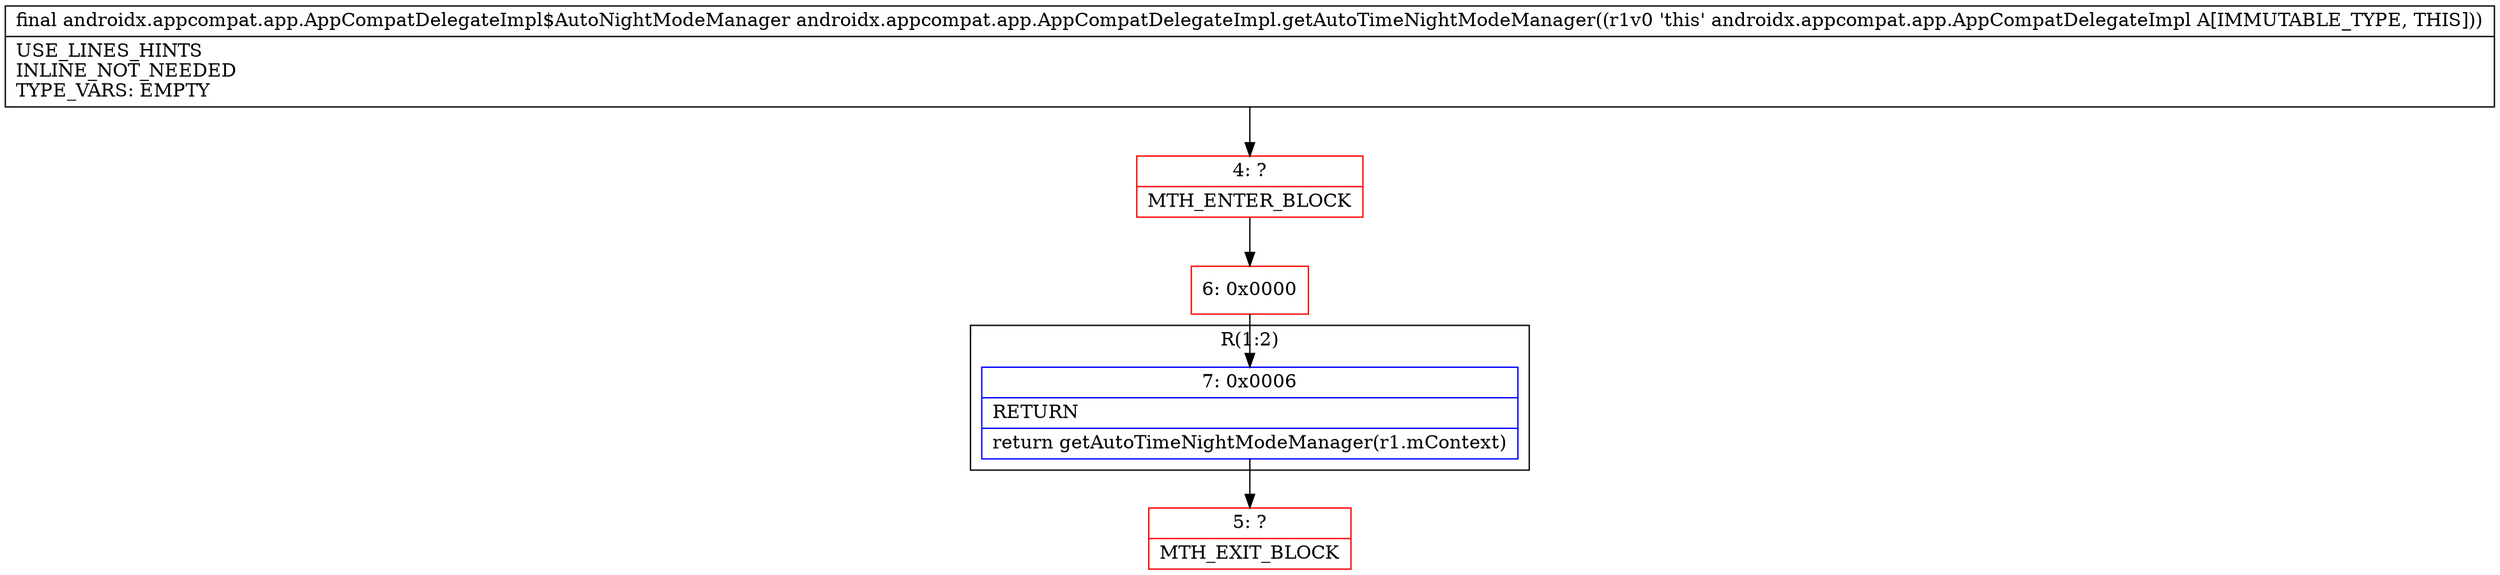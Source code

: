 digraph "CFG forandroidx.appcompat.app.AppCompatDelegateImpl.getAutoTimeNightModeManager()Landroidx\/appcompat\/app\/AppCompatDelegateImpl$AutoNightModeManager;" {
subgraph cluster_Region_1036766502 {
label = "R(1:2)";
node [shape=record,color=blue];
Node_7 [shape=record,label="{7\:\ 0x0006|RETURN\l|return getAutoTimeNightModeManager(r1.mContext)\l}"];
}
Node_4 [shape=record,color=red,label="{4\:\ ?|MTH_ENTER_BLOCK\l}"];
Node_6 [shape=record,color=red,label="{6\:\ 0x0000}"];
Node_5 [shape=record,color=red,label="{5\:\ ?|MTH_EXIT_BLOCK\l}"];
MethodNode[shape=record,label="{final androidx.appcompat.app.AppCompatDelegateImpl$AutoNightModeManager androidx.appcompat.app.AppCompatDelegateImpl.getAutoTimeNightModeManager((r1v0 'this' androidx.appcompat.app.AppCompatDelegateImpl A[IMMUTABLE_TYPE, THIS]))  | USE_LINES_HINTS\lINLINE_NOT_NEEDED\lTYPE_VARS: EMPTY\l}"];
MethodNode -> Node_4;Node_7 -> Node_5;
Node_4 -> Node_6;
Node_6 -> Node_7;
}

